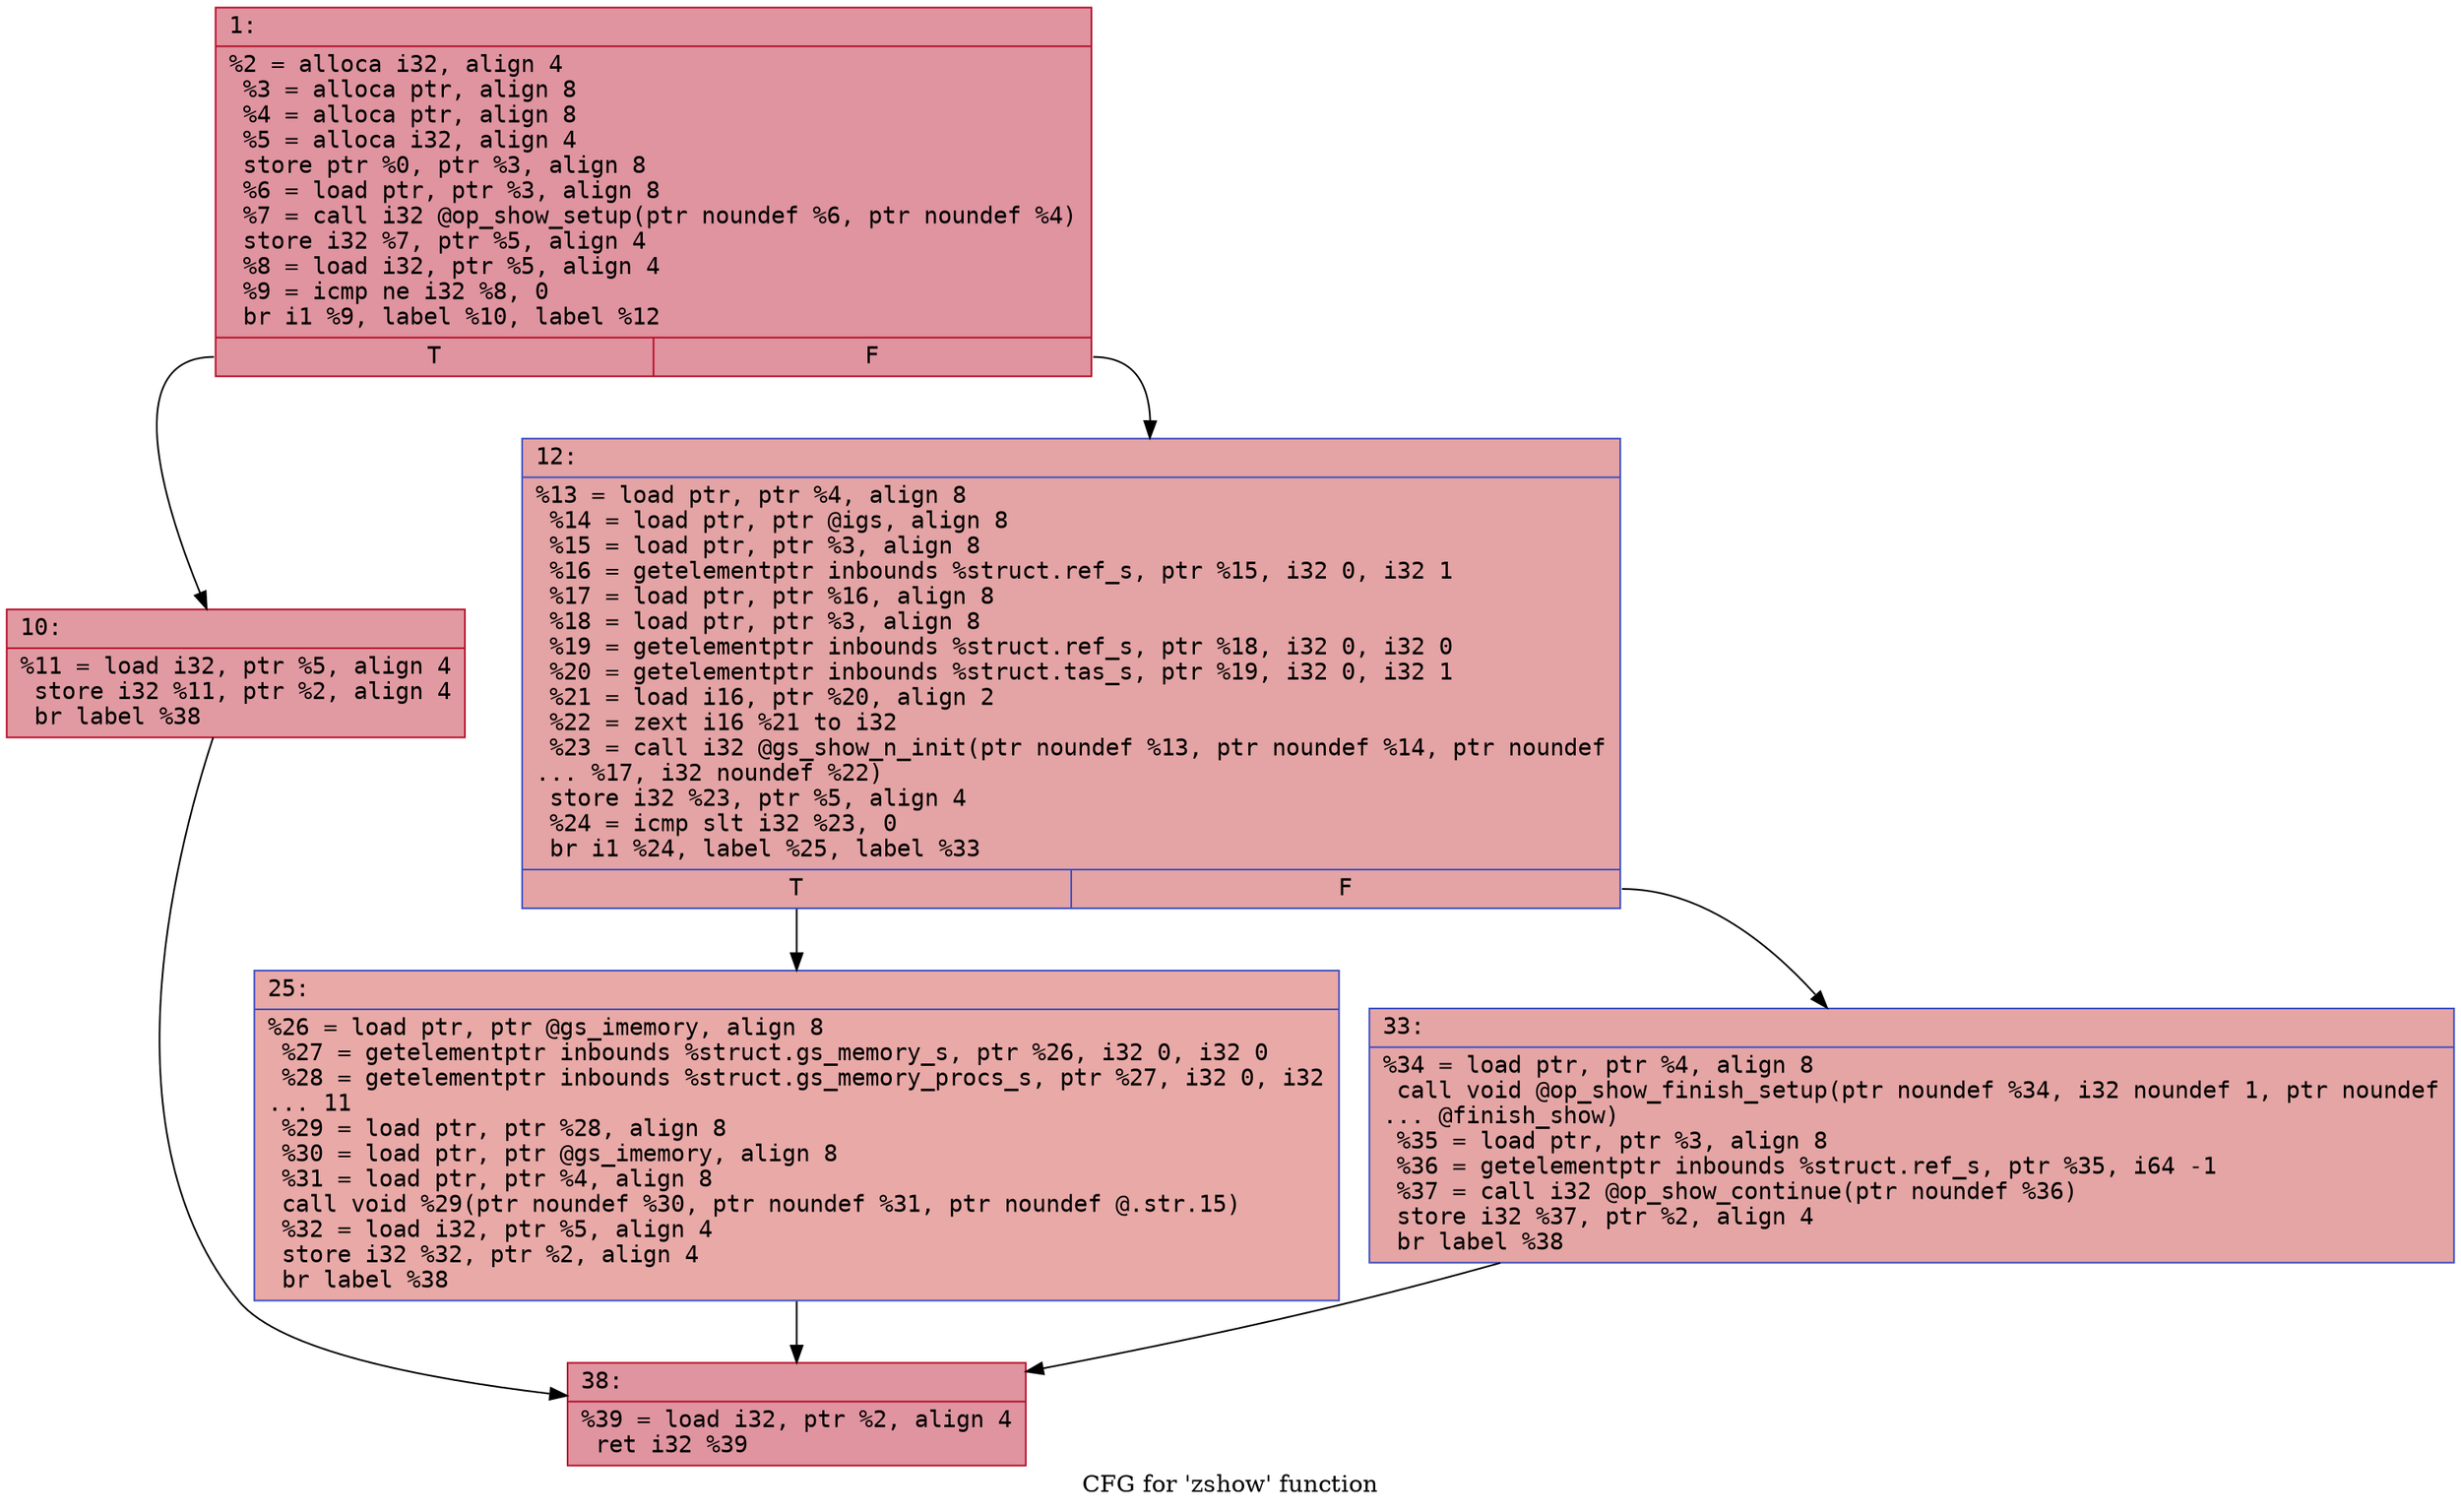 digraph "CFG for 'zshow' function" {
	label="CFG for 'zshow' function";

	Node0x600003fb3b60 [shape=record,color="#b70d28ff", style=filled, fillcolor="#b70d2870" fontname="Courier",label="{1:\l|  %2 = alloca i32, align 4\l  %3 = alloca ptr, align 8\l  %4 = alloca ptr, align 8\l  %5 = alloca i32, align 4\l  store ptr %0, ptr %3, align 8\l  %6 = load ptr, ptr %3, align 8\l  %7 = call i32 @op_show_setup(ptr noundef %6, ptr noundef %4)\l  store i32 %7, ptr %5, align 4\l  %8 = load i32, ptr %5, align 4\l  %9 = icmp ne i32 %8, 0\l  br i1 %9, label %10, label %12\l|{<s0>T|<s1>F}}"];
	Node0x600003fb3b60:s0 -> Node0x600003fb3ed0[tooltip="1 -> 10\nProbability 62.50%" ];
	Node0x600003fb3b60:s1 -> Node0x600003fb3f20[tooltip="1 -> 12\nProbability 37.50%" ];
	Node0x600003fb3ed0 [shape=record,color="#b70d28ff", style=filled, fillcolor="#bb1b2c70" fontname="Courier",label="{10:\l|  %11 = load i32, ptr %5, align 4\l  store i32 %11, ptr %2, align 4\l  br label %38\l}"];
	Node0x600003fb3ed0 -> Node0x600003fb4050[tooltip="10 -> 38\nProbability 100.00%" ];
	Node0x600003fb3f20 [shape=record,color="#3d50c3ff", style=filled, fillcolor="#c32e3170" fontname="Courier",label="{12:\l|  %13 = load ptr, ptr %4, align 8\l  %14 = load ptr, ptr @igs, align 8\l  %15 = load ptr, ptr %3, align 8\l  %16 = getelementptr inbounds %struct.ref_s, ptr %15, i32 0, i32 1\l  %17 = load ptr, ptr %16, align 8\l  %18 = load ptr, ptr %3, align 8\l  %19 = getelementptr inbounds %struct.ref_s, ptr %18, i32 0, i32 0\l  %20 = getelementptr inbounds %struct.tas_s, ptr %19, i32 0, i32 1\l  %21 = load i16, ptr %20, align 2\l  %22 = zext i16 %21 to i32\l  %23 = call i32 @gs_show_n_init(ptr noundef %13, ptr noundef %14, ptr noundef\l... %17, i32 noundef %22)\l  store i32 %23, ptr %5, align 4\l  %24 = icmp slt i32 %23, 0\l  br i1 %24, label %25, label %33\l|{<s0>T|<s1>F}}"];
	Node0x600003fb3f20:s0 -> Node0x600003fb3f70[tooltip="12 -> 25\nProbability 37.50%" ];
	Node0x600003fb3f20:s1 -> Node0x600003fb4000[tooltip="12 -> 33\nProbability 62.50%" ];
	Node0x600003fb3f70 [shape=record,color="#3d50c3ff", style=filled, fillcolor="#ca3b3770" fontname="Courier",label="{25:\l|  %26 = load ptr, ptr @gs_imemory, align 8\l  %27 = getelementptr inbounds %struct.gs_memory_s, ptr %26, i32 0, i32 0\l  %28 = getelementptr inbounds %struct.gs_memory_procs_s, ptr %27, i32 0, i32\l... 11\l  %29 = load ptr, ptr %28, align 8\l  %30 = load ptr, ptr @gs_imemory, align 8\l  %31 = load ptr, ptr %4, align 8\l  call void %29(ptr noundef %30, ptr noundef %31, ptr noundef @.str.15)\l  %32 = load i32, ptr %5, align 4\l  store i32 %32, ptr %2, align 4\l  br label %38\l}"];
	Node0x600003fb3f70 -> Node0x600003fb4050[tooltip="25 -> 38\nProbability 100.00%" ];
	Node0x600003fb4000 [shape=record,color="#3d50c3ff", style=filled, fillcolor="#c5333470" fontname="Courier",label="{33:\l|  %34 = load ptr, ptr %4, align 8\l  call void @op_show_finish_setup(ptr noundef %34, i32 noundef 1, ptr noundef\l... @finish_show)\l  %35 = load ptr, ptr %3, align 8\l  %36 = getelementptr inbounds %struct.ref_s, ptr %35, i64 -1\l  %37 = call i32 @op_show_continue(ptr noundef %36)\l  store i32 %37, ptr %2, align 4\l  br label %38\l}"];
	Node0x600003fb4000 -> Node0x600003fb4050[tooltip="33 -> 38\nProbability 100.00%" ];
	Node0x600003fb4050 [shape=record,color="#b70d28ff", style=filled, fillcolor="#b70d2870" fontname="Courier",label="{38:\l|  %39 = load i32, ptr %2, align 4\l  ret i32 %39\l}"];
}
